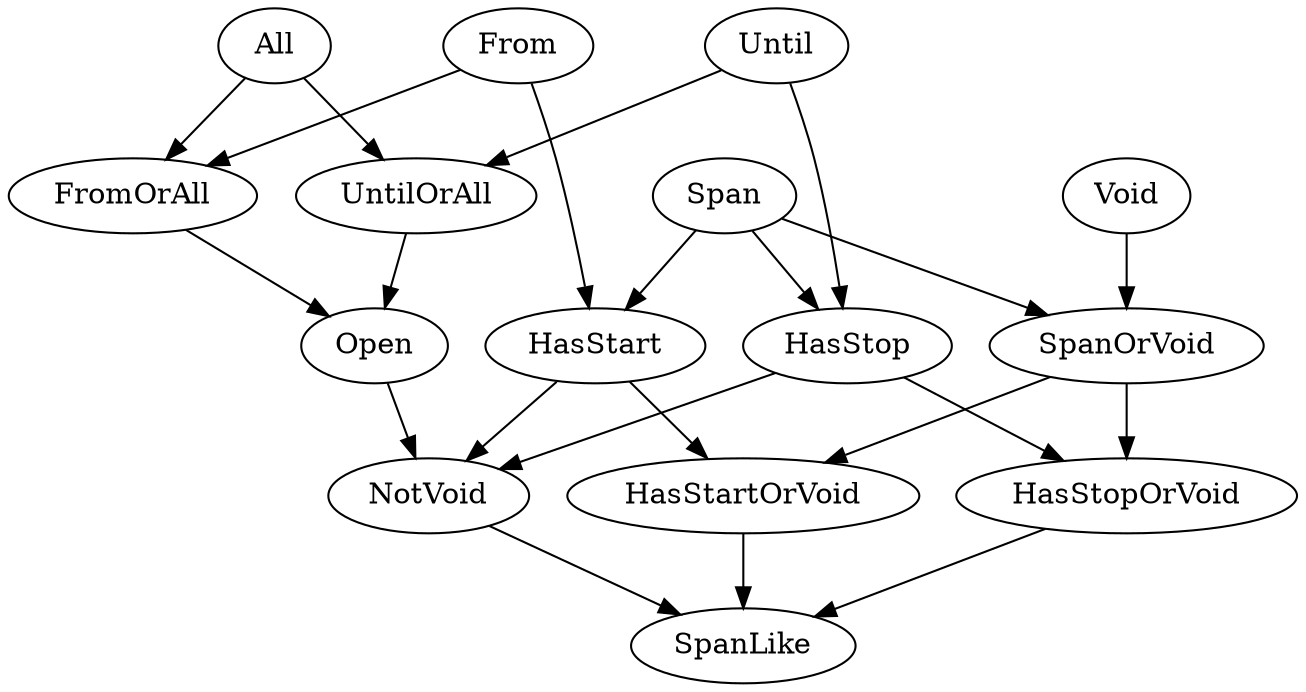 digraph G {
	NotVoid -> SpanLike
   FromOrAll -> Open
   HasStartOrVoid -> SpanLike
   UntilOrAll -> Open
   HasStopOrVoid -> SpanLike
   SpanOrVoid -> HasStartOrVoid
   SpanOrVoid -> HasStopOrVoid
   HasStart -> HasStartOrVoid
   HasStart -> NotVoid
   HasStop -> HasStopOrVoid
   HasStop -> NotVoid
   Open -> NotVoid
   All -> FromOrAll
   All -> UntilOrAll
   From -> FromOrAll
   From -> HasStart
   Until -> UntilOrAll
   Until -> HasStop
   Void -> SpanOrVoid
   Span -> SpanOrVoid
   Span -> HasStart
   Span -> HasStop
}
